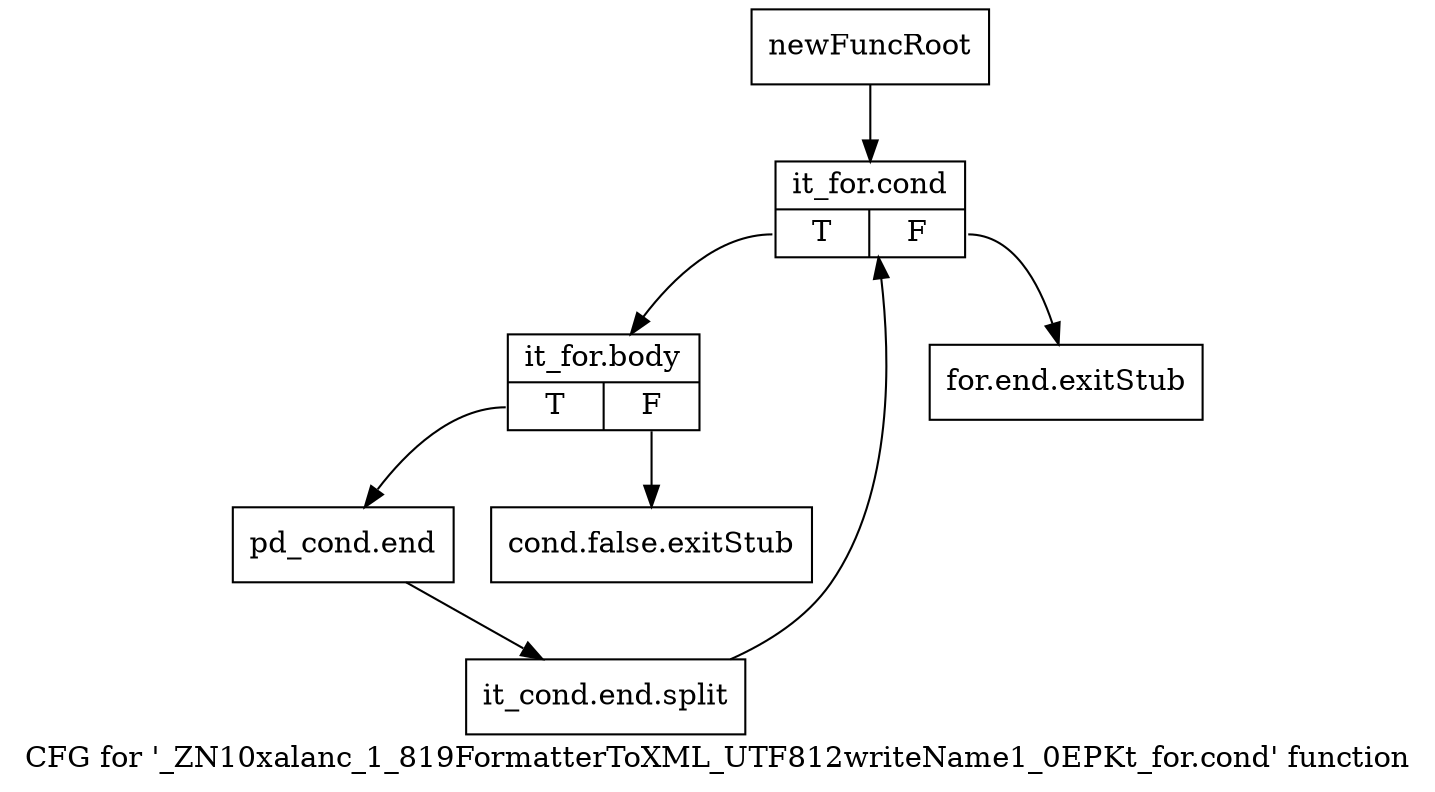 digraph "CFG for '_ZN10xalanc_1_819FormatterToXML_UTF812writeName1_0EPKt_for.cond' function" {
	label="CFG for '_ZN10xalanc_1_819FormatterToXML_UTF812writeName1_0EPKt_for.cond' function";

	Node0x9dc5900 [shape=record,label="{newFuncRoot}"];
	Node0x9dc5900 -> Node0x9dc59f0;
	Node0x9dc5950 [shape=record,label="{for.end.exitStub}"];
	Node0x9dc59a0 [shape=record,label="{cond.false.exitStub}"];
	Node0x9dc59f0 [shape=record,label="{it_for.cond|{<s0>T|<s1>F}}"];
	Node0x9dc59f0:s0 -> Node0x9dc5a40;
	Node0x9dc59f0:s1 -> Node0x9dc5950;
	Node0x9dc5a40 [shape=record,label="{it_for.body|{<s0>T|<s1>F}}"];
	Node0x9dc5a40:s0 -> Node0x9dc5a90;
	Node0x9dc5a40:s1 -> Node0x9dc59a0;
	Node0x9dc5a90 [shape=record,label="{pd_cond.end}"];
	Node0x9dc5a90 -> Node0xcfb33e0;
	Node0xcfb33e0 [shape=record,label="{it_cond.end.split}"];
	Node0xcfb33e0 -> Node0x9dc59f0;
}

